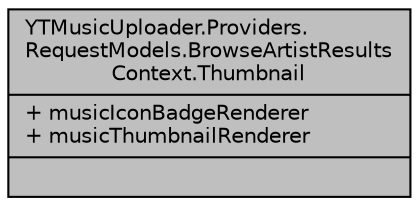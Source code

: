 digraph "YTMusicUploader.Providers.RequestModels.BrowseArtistResultsContext.Thumbnail"
{
 // LATEX_PDF_SIZE
  edge [fontname="Helvetica",fontsize="10",labelfontname="Helvetica",labelfontsize="10"];
  node [fontname="Helvetica",fontsize="10",shape=record];
  Node1 [label="{YTMusicUploader.Providers.\lRequestModels.BrowseArtistResults\lContext.Thumbnail\n|+ musicIconBadgeRenderer\l+ musicThumbnailRenderer\l|}",height=0.2,width=0.4,color="black", fillcolor="grey75", style="filled", fontcolor="black",tooltip=" "];
}
